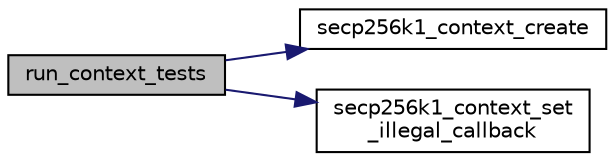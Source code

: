digraph "run_context_tests"
{
  edge [fontname="Helvetica",fontsize="10",labelfontname="Helvetica",labelfontsize="10"];
  node [fontname="Helvetica",fontsize="10",shape=record];
  rankdir="LR";
  Node95 [label="run_context_tests",height=0.2,width=0.4,color="black", fillcolor="grey75", style="filled", fontcolor="black"];
  Node95 -> Node96 [color="midnightblue",fontsize="10",style="solid",fontname="Helvetica"];
  Node96 [label="secp256k1_context_create",height=0.2,width=0.4,color="black", fillcolor="white", style="filled",URL="$d7/dd3/secp256k1_8h.html#a769d478f352afbb55200e33970533a3c",tooltip="Create a secp256k1 context object. "];
  Node95 -> Node97 [color="midnightblue",fontsize="10",style="solid",fontname="Helvetica"];
  Node97 [label="secp256k1_context_set\l_illegal_callback",height=0.2,width=0.4,color="black", fillcolor="white", style="filled",URL="$d7/dd3/secp256k1_8h.html#a3ec29bece9974f9535337eb7d91b351c",tooltip="Set a callback function to be called when an illegal argument is passed to an API call..."];
}
